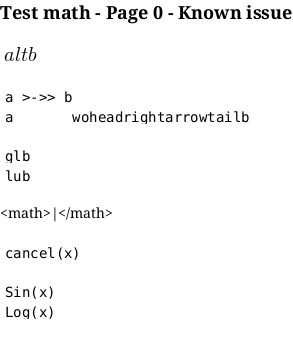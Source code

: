 {
  "sha1": "p43mwkatx4f0jacycbc8xsobhpbj54w",
  "insertion": {
    "when": "2024-06-20T20:29:40.983Z",
    "url": "https://github.com/plantuml/plantuml/pull/1767#issuecomment-2178363890",
    "user": "The-Lum"
  }
}
@startcreole math-Page-0
= Test math - Page 0 - Known issue

<math>a -lt b</math>

<math>a >->> b</math>
<math>a\twoheadrightarrowtailb</math>

<math>glb</math>
<math>lub</math>

<math>|~</math>

<math>cancel(x)</math>

<math>Sin(x)</math>
<math>Log(x)</math>

@endcreole
